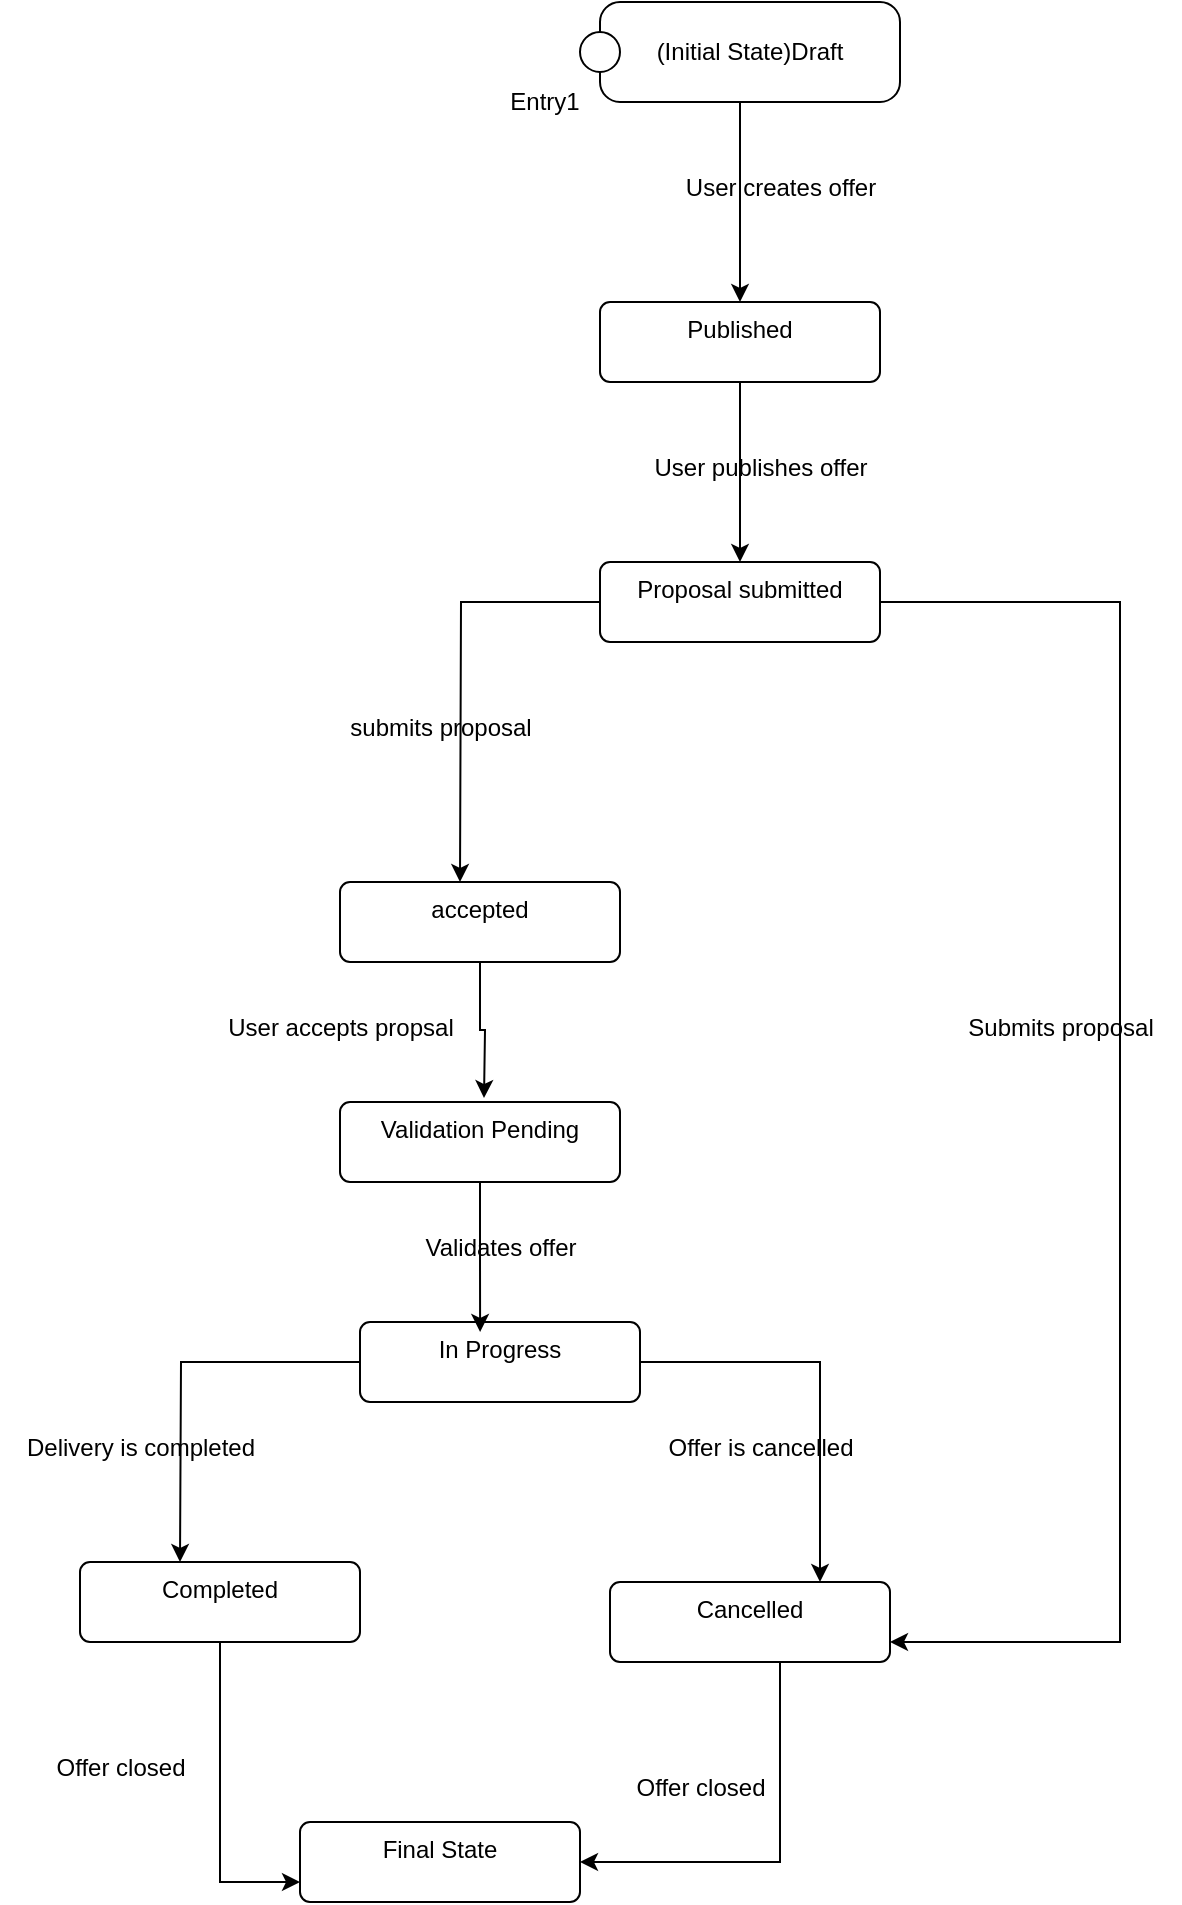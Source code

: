 <mxfile version="24.7.7">
  <diagram name="Page-1" id="YR7d85IQbNTgWjL0GW4P">
    <mxGraphModel dx="2427" dy="674" grid="1" gridSize="10" guides="1" tooltips="1" connect="1" arrows="1" fold="1" page="1" pageScale="1" pageWidth="827" pageHeight="1169" math="0" shadow="0">
      <root>
        <mxCell id="0" />
        <mxCell id="1" parent="0" />
        <mxCell id="AL1td9I8SfrqsA7aqYTp-14" style="edgeStyle=orthogonalEdgeStyle;rounded=0;orthogonalLoop=1;jettySize=auto;html=1;" edge="1" parent="1" source="AL1td9I8SfrqsA7aqYTp-4">
          <mxGeometry relative="1" as="geometry">
            <mxPoint x="-50" y="550" as="targetPoint" />
          </mxGeometry>
        </mxCell>
        <mxCell id="AL1td9I8SfrqsA7aqYTp-37" style="edgeStyle=orthogonalEdgeStyle;rounded=0;orthogonalLoop=1;jettySize=auto;html=1;entryX=1;entryY=0.75;entryDx=0;entryDy=0;" edge="1" parent="1" source="AL1td9I8SfrqsA7aqYTp-4" target="AL1td9I8SfrqsA7aqYTp-25">
          <mxGeometry relative="1" as="geometry">
            <Array as="points">
              <mxPoint x="280" y="410" />
              <mxPoint x="280" y="930" />
            </Array>
          </mxGeometry>
        </mxCell>
        <mxCell id="AL1td9I8SfrqsA7aqYTp-4" value="Proposal submitted" style="html=1;align=center;verticalAlign=top;rounded=1;absoluteArcSize=1;arcSize=10;dashed=0;whiteSpace=wrap;" vertex="1" parent="1">
          <mxGeometry x="20" y="390" width="140" height="40" as="geometry" />
        </mxCell>
        <mxCell id="AL1td9I8SfrqsA7aqYTp-10" style="edgeStyle=orthogonalEdgeStyle;rounded=0;orthogonalLoop=1;jettySize=auto;html=1;entryX=0.5;entryY=0;entryDx=0;entryDy=0;" edge="1" parent="1" source="AL1td9I8SfrqsA7aqYTp-5" target="AL1td9I8SfrqsA7aqYTp-9">
          <mxGeometry relative="1" as="geometry" />
        </mxCell>
        <mxCell id="AL1td9I8SfrqsA7aqYTp-5" value="(Initial State)Draft" style="shape=umlState;rounded=1;verticalAlign=middle;align=center;absoluteArcSize=1;arcSize=10;umlStateConnection=connPointRefEntry;boundedLbl=1;whiteSpace=wrap;html=1;" vertex="1" parent="1">
          <mxGeometry x="10" y="110" width="160" height="50" as="geometry" />
        </mxCell>
        <mxCell id="AL1td9I8SfrqsA7aqYTp-6" value="Entry1" style="text;verticalAlign=middle;align=center;whiteSpace=wrap;html=1;" vertex="1" parent="AL1td9I8SfrqsA7aqYTp-5">
          <mxGeometry x="-45.714" y="40" width="57.143" height="20" as="geometry" />
        </mxCell>
        <mxCell id="AL1td9I8SfrqsA7aqYTp-11" style="edgeStyle=orthogonalEdgeStyle;rounded=0;orthogonalLoop=1;jettySize=auto;html=1;entryX=0.5;entryY=0;entryDx=0;entryDy=0;" edge="1" parent="1" source="AL1td9I8SfrqsA7aqYTp-9" target="AL1td9I8SfrqsA7aqYTp-4">
          <mxGeometry relative="1" as="geometry" />
        </mxCell>
        <mxCell id="AL1td9I8SfrqsA7aqYTp-9" value="Published" style="html=1;align=center;verticalAlign=top;rounded=1;absoluteArcSize=1;arcSize=10;dashed=0;whiteSpace=wrap;" vertex="1" parent="1">
          <mxGeometry x="20" y="260" width="140" height="40" as="geometry" />
        </mxCell>
        <mxCell id="AL1td9I8SfrqsA7aqYTp-12" value="accepted" style="html=1;align=center;verticalAlign=top;rounded=1;absoluteArcSize=1;arcSize=10;dashed=0;whiteSpace=wrap;" vertex="1" parent="1">
          <mxGeometry x="-110" y="550" width="140" height="40" as="geometry" />
        </mxCell>
        <mxCell id="AL1td9I8SfrqsA7aqYTp-16" value="User creates offer" style="text;html=1;align=center;verticalAlign=middle;resizable=0;points=[];autosize=1;strokeColor=none;fillColor=none;" vertex="1" parent="1">
          <mxGeometry x="50" y="188" width="120" height="30" as="geometry" />
        </mxCell>
        <mxCell id="AL1td9I8SfrqsA7aqYTp-17" value="User publishes offer" style="text;html=1;align=center;verticalAlign=middle;resizable=0;points=[];autosize=1;strokeColor=none;fillColor=none;" vertex="1" parent="1">
          <mxGeometry x="35" y="328" width="130" height="30" as="geometry" />
        </mxCell>
        <mxCell id="AL1td9I8SfrqsA7aqYTp-18" value="submits proposal" style="text;html=1;align=center;verticalAlign=middle;resizable=0;points=[];autosize=1;strokeColor=none;fillColor=none;" vertex="1" parent="1">
          <mxGeometry x="-115" y="458" width="110" height="30" as="geometry" />
        </mxCell>
        <mxCell id="AL1td9I8SfrqsA7aqYTp-19" value="Validation Pending" style="html=1;align=center;verticalAlign=top;rounded=1;absoluteArcSize=1;arcSize=10;dashed=0;whiteSpace=wrap;" vertex="1" parent="1">
          <mxGeometry x="-110" y="660" width="140" height="40" as="geometry" />
        </mxCell>
        <mxCell id="AL1td9I8SfrqsA7aqYTp-27" style="edgeStyle=orthogonalEdgeStyle;rounded=0;orthogonalLoop=1;jettySize=auto;html=1;" edge="1" parent="1" source="AL1td9I8SfrqsA7aqYTp-20">
          <mxGeometry relative="1" as="geometry">
            <mxPoint x="-190" y="890" as="targetPoint" />
          </mxGeometry>
        </mxCell>
        <mxCell id="AL1td9I8SfrqsA7aqYTp-30" style="edgeStyle=orthogonalEdgeStyle;rounded=0;orthogonalLoop=1;jettySize=auto;html=1;entryX=0.75;entryY=0;entryDx=0;entryDy=0;" edge="1" parent="1" source="AL1td9I8SfrqsA7aqYTp-20" target="AL1td9I8SfrqsA7aqYTp-25">
          <mxGeometry relative="1" as="geometry">
            <Array as="points">
              <mxPoint x="130" y="790" />
            </Array>
          </mxGeometry>
        </mxCell>
        <mxCell id="AL1td9I8SfrqsA7aqYTp-20" value="In Progress" style="html=1;align=center;verticalAlign=top;rounded=1;absoluteArcSize=1;arcSize=10;dashed=0;whiteSpace=wrap;" vertex="1" parent="1">
          <mxGeometry x="-100" y="770" width="140" height="40" as="geometry" />
        </mxCell>
        <mxCell id="AL1td9I8SfrqsA7aqYTp-21" style="edgeStyle=orthogonalEdgeStyle;rounded=0;orthogonalLoop=1;jettySize=auto;html=1;" edge="1" parent="1" source="AL1td9I8SfrqsA7aqYTp-12">
          <mxGeometry relative="1" as="geometry">
            <mxPoint x="-38" y="658" as="targetPoint" />
          </mxGeometry>
        </mxCell>
        <mxCell id="AL1td9I8SfrqsA7aqYTp-22" value="User accepts propsal" style="text;html=1;align=center;verticalAlign=middle;resizable=0;points=[];autosize=1;strokeColor=none;fillColor=none;" vertex="1" parent="1">
          <mxGeometry x="-180" y="608" width="140" height="30" as="geometry" />
        </mxCell>
        <mxCell id="AL1td9I8SfrqsA7aqYTp-23" style="edgeStyle=orthogonalEdgeStyle;rounded=0;orthogonalLoop=1;jettySize=auto;html=1;entryX=0.429;entryY=0.125;entryDx=0;entryDy=0;entryPerimeter=0;" edge="1" parent="1" source="AL1td9I8SfrqsA7aqYTp-19" target="AL1td9I8SfrqsA7aqYTp-20">
          <mxGeometry relative="1" as="geometry" />
        </mxCell>
        <mxCell id="AL1td9I8SfrqsA7aqYTp-24" value="Validates offer" style="text;html=1;align=center;verticalAlign=middle;resizable=0;points=[];autosize=1;strokeColor=none;fillColor=none;" vertex="1" parent="1">
          <mxGeometry x="-80" y="718" width="100" height="30" as="geometry" />
        </mxCell>
        <mxCell id="AL1td9I8SfrqsA7aqYTp-32" style="edgeStyle=orthogonalEdgeStyle;rounded=0;orthogonalLoop=1;jettySize=auto;html=1;entryX=1;entryY=0.5;entryDx=0;entryDy=0;" edge="1" parent="1" source="AL1td9I8SfrqsA7aqYTp-25" target="AL1td9I8SfrqsA7aqYTp-31">
          <mxGeometry relative="1" as="geometry">
            <Array as="points">
              <mxPoint x="110" y="1040" />
            </Array>
          </mxGeometry>
        </mxCell>
        <mxCell id="AL1td9I8SfrqsA7aqYTp-25" value="Cancelled" style="html=1;align=center;verticalAlign=top;rounded=1;absoluteArcSize=1;arcSize=10;dashed=0;whiteSpace=wrap;" vertex="1" parent="1">
          <mxGeometry x="25" y="900" width="140" height="40" as="geometry" />
        </mxCell>
        <mxCell id="AL1td9I8SfrqsA7aqYTp-34" style="edgeStyle=orthogonalEdgeStyle;rounded=0;orthogonalLoop=1;jettySize=auto;html=1;entryX=0;entryY=0.75;entryDx=0;entryDy=0;" edge="1" parent="1" source="AL1td9I8SfrqsA7aqYTp-26" target="AL1td9I8SfrqsA7aqYTp-31">
          <mxGeometry relative="1" as="geometry" />
        </mxCell>
        <mxCell id="AL1td9I8SfrqsA7aqYTp-26" value="Completed" style="html=1;align=center;verticalAlign=top;rounded=1;absoluteArcSize=1;arcSize=10;dashed=0;whiteSpace=wrap;" vertex="1" parent="1">
          <mxGeometry x="-240" y="890" width="140" height="40" as="geometry" />
        </mxCell>
        <mxCell id="AL1td9I8SfrqsA7aqYTp-28" value="Delivery is completed" style="text;html=1;align=center;verticalAlign=middle;resizable=0;points=[];autosize=1;strokeColor=none;fillColor=none;" vertex="1" parent="1">
          <mxGeometry x="-280" y="818" width="140" height="30" as="geometry" />
        </mxCell>
        <mxCell id="AL1td9I8SfrqsA7aqYTp-31" value="Final State" style="html=1;align=center;verticalAlign=top;rounded=1;absoluteArcSize=1;arcSize=10;dashed=0;whiteSpace=wrap;" vertex="1" parent="1">
          <mxGeometry x="-130" y="1020" width="140" height="40" as="geometry" />
        </mxCell>
        <mxCell id="AL1td9I8SfrqsA7aqYTp-33" value="Offer closed" style="text;html=1;align=center;verticalAlign=middle;resizable=0;points=[];autosize=1;strokeColor=none;fillColor=none;" vertex="1" parent="1">
          <mxGeometry x="25" y="988" width="90" height="30" as="geometry" />
        </mxCell>
        <mxCell id="AL1td9I8SfrqsA7aqYTp-35" value="Offer closed" style="text;html=1;align=center;verticalAlign=middle;resizable=0;points=[];autosize=1;strokeColor=none;fillColor=none;" vertex="1" parent="1">
          <mxGeometry x="-265" y="978" width="90" height="30" as="geometry" />
        </mxCell>
        <mxCell id="AL1td9I8SfrqsA7aqYTp-36" value="Offer is cancelled" style="text;html=1;align=center;verticalAlign=middle;resizable=0;points=[];autosize=1;strokeColor=none;fillColor=none;" vertex="1" parent="1">
          <mxGeometry x="40" y="818" width="120" height="30" as="geometry" />
        </mxCell>
        <mxCell id="AL1td9I8SfrqsA7aqYTp-38" value="Submits proposal" style="text;html=1;align=center;verticalAlign=middle;resizable=0;points=[];autosize=1;strokeColor=none;fillColor=none;" vertex="1" parent="1">
          <mxGeometry x="190" y="608" width="120" height="30" as="geometry" />
        </mxCell>
      </root>
    </mxGraphModel>
  </diagram>
</mxfile>

